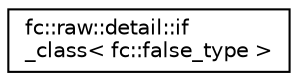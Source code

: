 digraph "Graphical Class Hierarchy"
{
  edge [fontname="Helvetica",fontsize="10",labelfontname="Helvetica",labelfontsize="10"];
  node [fontname="Helvetica",fontsize="10",shape=record];
  rankdir="LR";
  Node0 [label="fc::raw::detail::if\l_class\< fc::false_type \>",height=0.2,width=0.4,color="black", fillcolor="white", style="filled",URL="$structfc_1_1raw_1_1detail_1_1if__class_3_01fc_1_1false__type_01_4.html"];
}
